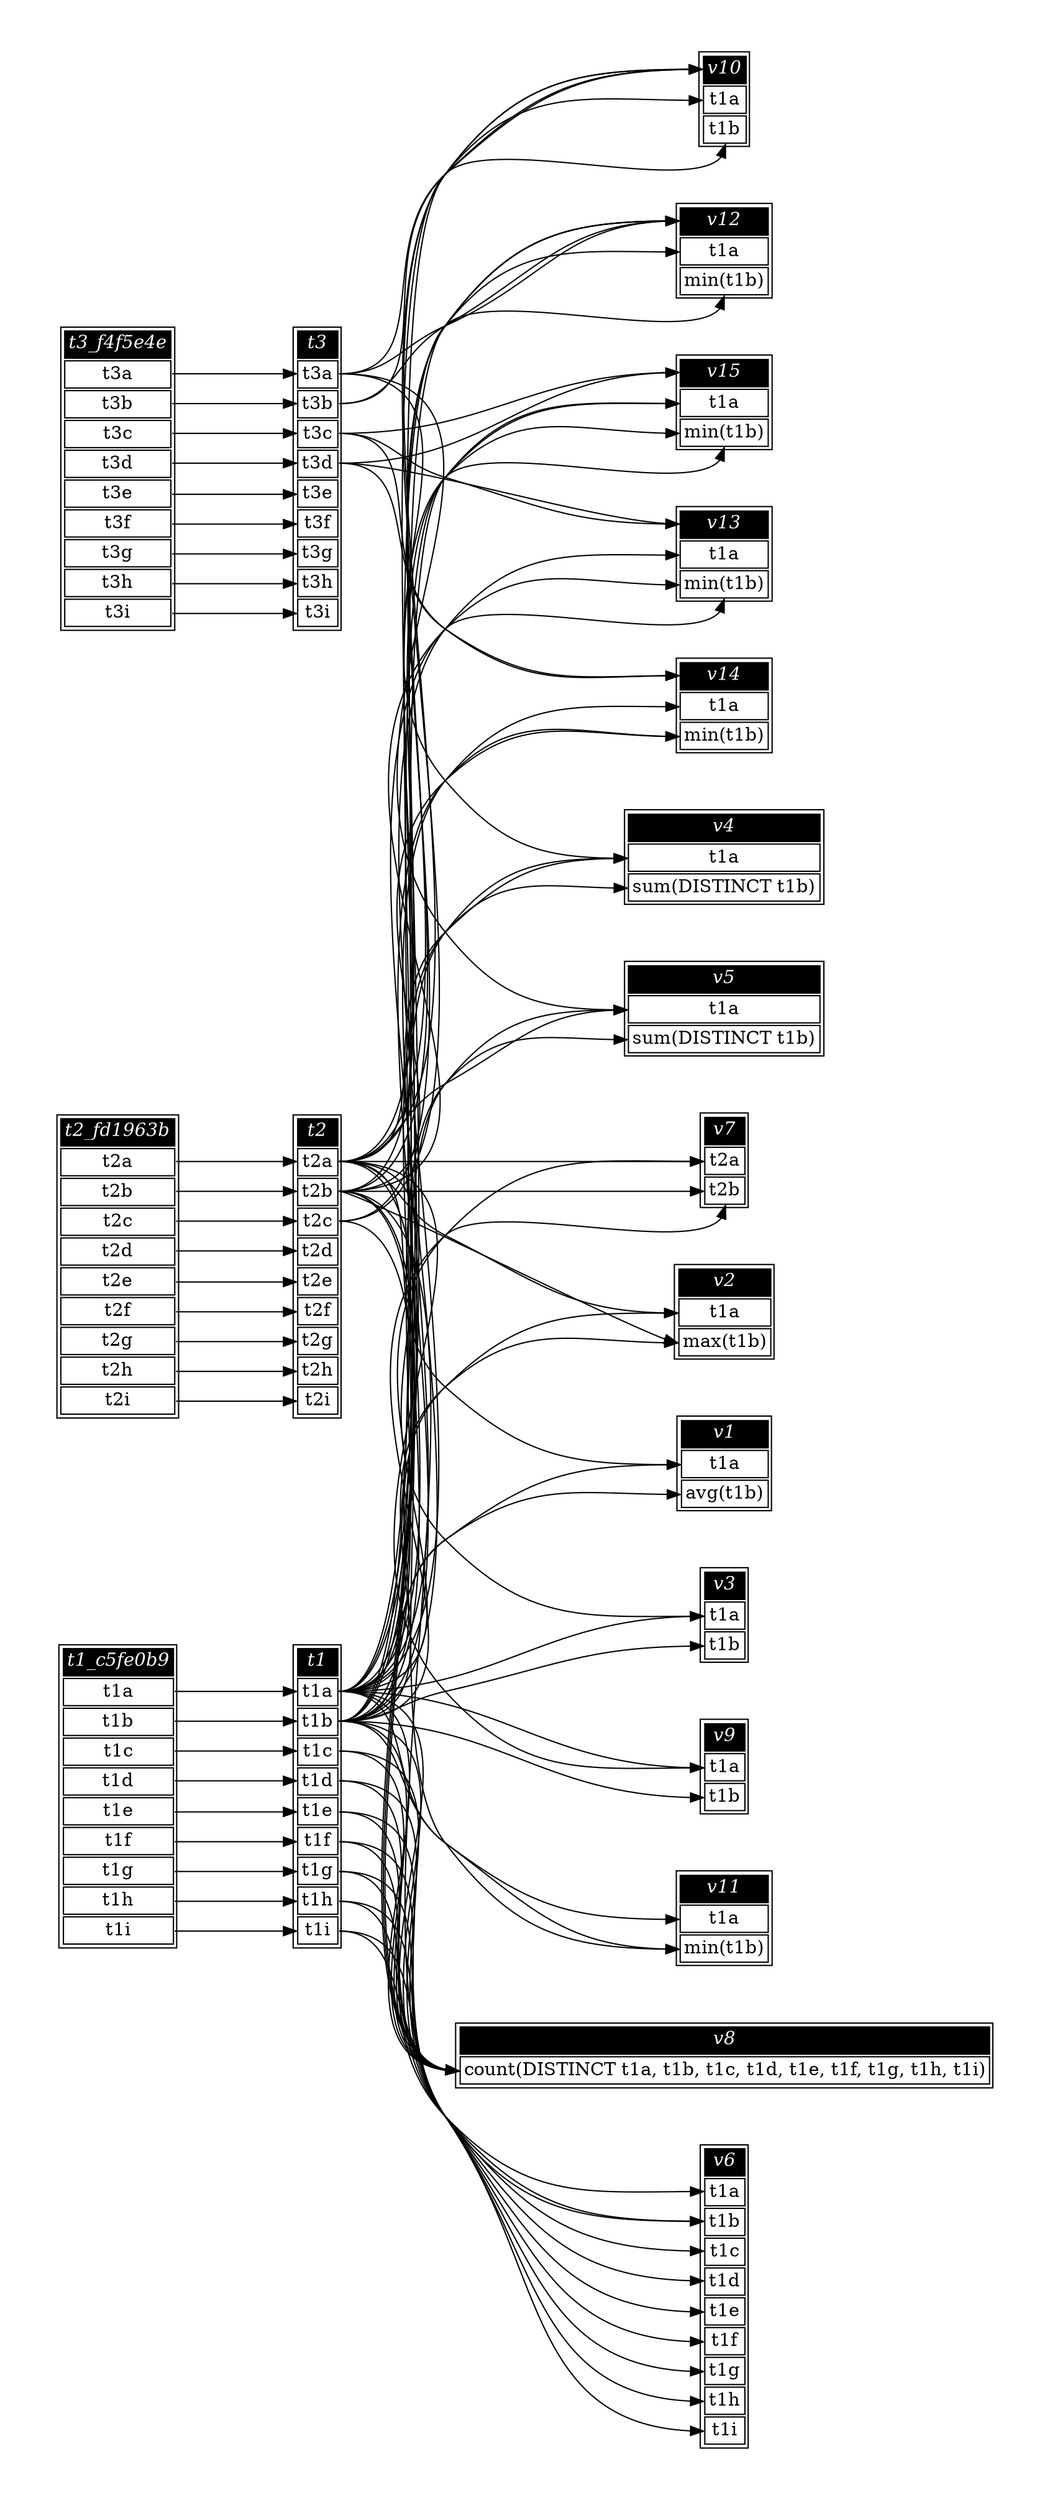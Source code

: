 // Automatically generated by SQLFlowTestSuite


digraph {
  graph [pad="0.5" nodesep="0.5" ranksep="1" fontname="Helvetica" rankdir=LR];
  node [shape=plaintext]

  
"t1" [color="black" label=<
<table>
  <tr><td bgcolor="black" port="nodeName"><i><font color="white">t1</font></i></td></tr>
  <tr><td port="0">t1a</td></tr>
<tr><td port="1">t1b</td></tr>
<tr><td port="2">t1c</td></tr>
<tr><td port="3">t1d</td></tr>
<tr><td port="4">t1e</td></tr>
<tr><td port="5">t1f</td></tr>
<tr><td port="6">t1g</td></tr>
<tr><td port="7">t1h</td></tr>
<tr><td port="8">t1i</td></tr>
</table>>];
     

"t1_c5fe0b9" [color="black" label=<
<table>
  <tr><td bgcolor="black" port="nodeName"><i><font color="white">t1_c5fe0b9</font></i></td></tr>
  <tr><td port="0">t1a</td></tr>
<tr><td port="1">t1b</td></tr>
<tr><td port="2">t1c</td></tr>
<tr><td port="3">t1d</td></tr>
<tr><td port="4">t1e</td></tr>
<tr><td port="5">t1f</td></tr>
<tr><td port="6">t1g</td></tr>
<tr><td port="7">t1h</td></tr>
<tr><td port="8">t1i</td></tr>
</table>>];
     

"t2" [color="black" label=<
<table>
  <tr><td bgcolor="black" port="nodeName"><i><font color="white">t2</font></i></td></tr>
  <tr><td port="0">t2a</td></tr>
<tr><td port="1">t2b</td></tr>
<tr><td port="2">t2c</td></tr>
<tr><td port="3">t2d</td></tr>
<tr><td port="4">t2e</td></tr>
<tr><td port="5">t2f</td></tr>
<tr><td port="6">t2g</td></tr>
<tr><td port="7">t2h</td></tr>
<tr><td port="8">t2i</td></tr>
</table>>];
     

"t2_fd1963b" [color="black" label=<
<table>
  <tr><td bgcolor="black" port="nodeName"><i><font color="white">t2_fd1963b</font></i></td></tr>
  <tr><td port="0">t2a</td></tr>
<tr><td port="1">t2b</td></tr>
<tr><td port="2">t2c</td></tr>
<tr><td port="3">t2d</td></tr>
<tr><td port="4">t2e</td></tr>
<tr><td port="5">t2f</td></tr>
<tr><td port="6">t2g</td></tr>
<tr><td port="7">t2h</td></tr>
<tr><td port="8">t2i</td></tr>
</table>>];
     

"t3" [color="black" label=<
<table>
  <tr><td bgcolor="black" port="nodeName"><i><font color="white">t3</font></i></td></tr>
  <tr><td port="0">t3a</td></tr>
<tr><td port="1">t3b</td></tr>
<tr><td port="2">t3c</td></tr>
<tr><td port="3">t3d</td></tr>
<tr><td port="4">t3e</td></tr>
<tr><td port="5">t3f</td></tr>
<tr><td port="6">t3g</td></tr>
<tr><td port="7">t3h</td></tr>
<tr><td port="8">t3i</td></tr>
</table>>];
     

"t3_f4f5e4e" [color="black" label=<
<table>
  <tr><td bgcolor="black" port="nodeName"><i><font color="white">t3_f4f5e4e</font></i></td></tr>
  <tr><td port="0">t3a</td></tr>
<tr><td port="1">t3b</td></tr>
<tr><td port="2">t3c</td></tr>
<tr><td port="3">t3d</td></tr>
<tr><td port="4">t3e</td></tr>
<tr><td port="5">t3f</td></tr>
<tr><td port="6">t3g</td></tr>
<tr><td port="7">t3h</td></tr>
<tr><td port="8">t3i</td></tr>
</table>>];
     

"v1" [color="black" label=<
<table>
  <tr><td bgcolor="black" port="nodeName"><i><font color="white">v1</font></i></td></tr>
  <tr><td port="0">t1a</td></tr>
<tr><td port="1">avg(t1b)</td></tr>
</table>>];
     

"v10" [color="black" label=<
<table>
  <tr><td bgcolor="black" port="nodeName"><i><font color="white">v10</font></i></td></tr>
  <tr><td port="0">t1a</td></tr>
<tr><td port="1">t1b</td></tr>
</table>>];
     

"v11" [color="black" label=<
<table>
  <tr><td bgcolor="black" port="nodeName"><i><font color="white">v11</font></i></td></tr>
  <tr><td port="0">t1a</td></tr>
<tr><td port="1">min(t1b)</td></tr>
</table>>];
     

"v12" [color="black" label=<
<table>
  <tr><td bgcolor="black" port="nodeName"><i><font color="white">v12</font></i></td></tr>
  <tr><td port="0">t1a</td></tr>
<tr><td port="1">min(t1b)</td></tr>
</table>>];
     

"v13" [color="black" label=<
<table>
  <tr><td bgcolor="black" port="nodeName"><i><font color="white">v13</font></i></td></tr>
  <tr><td port="0">t1a</td></tr>
<tr><td port="1">min(t1b)</td></tr>
</table>>];
     

"v14" [color="black" label=<
<table>
  <tr><td bgcolor="black" port="nodeName"><i><font color="white">v14</font></i></td></tr>
  <tr><td port="0">t1a</td></tr>
<tr><td port="1">min(t1b)</td></tr>
</table>>];
     

"v15" [color="black" label=<
<table>
  <tr><td bgcolor="black" port="nodeName"><i><font color="white">v15</font></i></td></tr>
  <tr><td port="0">t1a</td></tr>
<tr><td port="1">min(t1b)</td></tr>
</table>>];
     

"v2" [color="black" label=<
<table>
  <tr><td bgcolor="black" port="nodeName"><i><font color="white">v2</font></i></td></tr>
  <tr><td port="0">t1a</td></tr>
<tr><td port="1">max(t1b)</td></tr>
</table>>];
     

"v3" [color="black" label=<
<table>
  <tr><td bgcolor="black" port="nodeName"><i><font color="white">v3</font></i></td></tr>
  <tr><td port="0">t1a</td></tr>
<tr><td port="1">t1b</td></tr>
</table>>];
     

"v4" [color="black" label=<
<table>
  <tr><td bgcolor="black" port="nodeName"><i><font color="white">v4</font></i></td></tr>
  <tr><td port="0">t1a</td></tr>
<tr><td port="1">sum(DISTINCT t1b)</td></tr>
</table>>];
     

"v5" [color="black" label=<
<table>
  <tr><td bgcolor="black" port="nodeName"><i><font color="white">v5</font></i></td></tr>
  <tr><td port="0">t1a</td></tr>
<tr><td port="1">sum(DISTINCT t1b)</td></tr>
</table>>];
     

"v6" [color="black" label=<
<table>
  <tr><td bgcolor="black" port="nodeName"><i><font color="white">v6</font></i></td></tr>
  <tr><td port="0">t1a</td></tr>
<tr><td port="1">t1b</td></tr>
<tr><td port="2">t1c</td></tr>
<tr><td port="3">t1d</td></tr>
<tr><td port="4">t1e</td></tr>
<tr><td port="5">t1f</td></tr>
<tr><td port="6">t1g</td></tr>
<tr><td port="7">t1h</td></tr>
<tr><td port="8">t1i</td></tr>
</table>>];
     

"v7" [color="black" label=<
<table>
  <tr><td bgcolor="black" port="nodeName"><i><font color="white">v7</font></i></td></tr>
  <tr><td port="0">t2a</td></tr>
<tr><td port="1">t2b</td></tr>
</table>>];
     

"v8" [color="black" label=<
<table>
  <tr><td bgcolor="black" port="nodeName"><i><font color="white">v8</font></i></td></tr>
  <tr><td port="0">count(DISTINCT t1a, t1b, t1c, t1d, t1e, t1f, t1g, t1h, t1i)</td></tr>
</table>>];
     

"v9" [color="black" label=<
<table>
  <tr><td bgcolor="black" port="nodeName"><i><font color="white">v9</font></i></td></tr>
  <tr><td port="0">t1a</td></tr>
<tr><td port="1">t1b</td></tr>
</table>>];
     
  "t1":0 -> "v1":0;
"t1":0 -> "v10":0;
"t1":0 -> "v11":0;
"t1":0 -> "v12":0;
"t1":0 -> "v13":0;
"t1":0 -> "v14":0;
"t1":0 -> "v15":0;
"t1":0 -> "v2":0;
"t1":0 -> "v3":0;
"t1":0 -> "v4":0;
"t1":0 -> "v5":0;
"t1":0 -> "v6":0;
"t1":0 -> "v7":0;
"t1":0 -> "v8":0;
"t1":0 -> "v9":0;
"t1":1 -> "v1":1;
"t1":1 -> "v10":1;
"t1":1 -> "v11":1;
"t1":1 -> "v12":1;
"t1":1 -> "v13":1;
"t1":1 -> "v14":1;
"t1":1 -> "v15":1;
"t1":1 -> "v2":1;
"t1":1 -> "v3":1;
"t1":1 -> "v4":1;
"t1":1 -> "v5":1;
"t1":1 -> "v6":1;
"t1":1 -> "v7":1;
"t1":1 -> "v8":0;
"t1":1 -> "v9":1;
"t1":2 -> "v6":2;
"t1":2 -> "v8":0;
"t1":3 -> "v6":3;
"t1":3 -> "v8":0;
"t1":4 -> "v6":4;
"t1":4 -> "v8":0;
"t1":5 -> "v6":5;
"t1":5 -> "v8":0;
"t1":6 -> "v6":6;
"t1":6 -> "v8":0;
"t1":7 -> "v6":7;
"t1":7 -> "v8":0;
"t1":8 -> "v6":8;
"t1":8 -> "v8":0;
"t1_c5fe0b9":0 -> "t1":0;
"t1_c5fe0b9":1 -> "t1":1;
"t1_c5fe0b9":2 -> "t1":2;
"t1_c5fe0b9":3 -> "t1":3;
"t1_c5fe0b9":4 -> "t1":4;
"t1_c5fe0b9":5 -> "t1":5;
"t1_c5fe0b9":6 -> "t1":6;
"t1_c5fe0b9":7 -> "t1":7;
"t1_c5fe0b9":8 -> "t1":8;
"t2":0 -> "v1":0;
"t2":0 -> "v10":nodeName;
"t2":0 -> "v12":nodeName;
"t2":0 -> "v15":0;
"t2":0 -> "v2":0;
"t2":0 -> "v3":0;
"t2":0 -> "v4":0;
"t2":0 -> "v5":0;
"t2":0 -> "v7":0;
"t2":0 -> "v8":0;
"t2":0 -> "v9":0;
"t2":1 -> "v11":1;
"t2":1 -> "v12":nodeName;
"t2":1 -> "v13":1;
"t2":1 -> "v14":1;
"t2":1 -> "v15":1;
"t2":1 -> "v2":1;
"t2":1 -> "v6":1;
"t2":1 -> "v7":1;
"t2":1 -> "v8":0;
"t2":2 -> "v10":nodeName;
"t2":2 -> "v12":nodeName;
"t2":2 -> "v8":0;
"t2_fd1963b":0 -> "t2":0;
"t2_fd1963b":1 -> "t2":1;
"t2_fd1963b":2 -> "t2":2;
"t2_fd1963b":3 -> "t2":3;
"t2_fd1963b":4 -> "t2":4;
"t2_fd1963b":5 -> "t2":5;
"t2_fd1963b":6 -> "t2":6;
"t2_fd1963b":7 -> "t2":7;
"t2_fd1963b":8 -> "t2":8;
"t3":0 -> "v10":nodeName;
"t3":0 -> "v12":nodeName;
"t3":0 -> "v4":0;
"t3":0 -> "v5":0;
"t3":1 -> "v10":nodeName;
"t3":1 -> "v12":nodeName;
"t3":2 -> "v13":nodeName;
"t3":2 -> "v14":nodeName;
"t3":2 -> "v15":nodeName;
"t3":3 -> "v13":nodeName;
"t3":3 -> "v14":nodeName;
"t3":3 -> "v15":nodeName;
"t3_f4f5e4e":0 -> "t3":0;
"t3_f4f5e4e":1 -> "t3":1;
"t3_f4f5e4e":2 -> "t3":2;
"t3_f4f5e4e":3 -> "t3":3;
"t3_f4f5e4e":4 -> "t3":4;
"t3_f4f5e4e":5 -> "t3":5;
"t3_f4f5e4e":6 -> "t3":6;
"t3_f4f5e4e":7 -> "t3":7;
"t3_f4f5e4e":8 -> "t3":8;
}
       